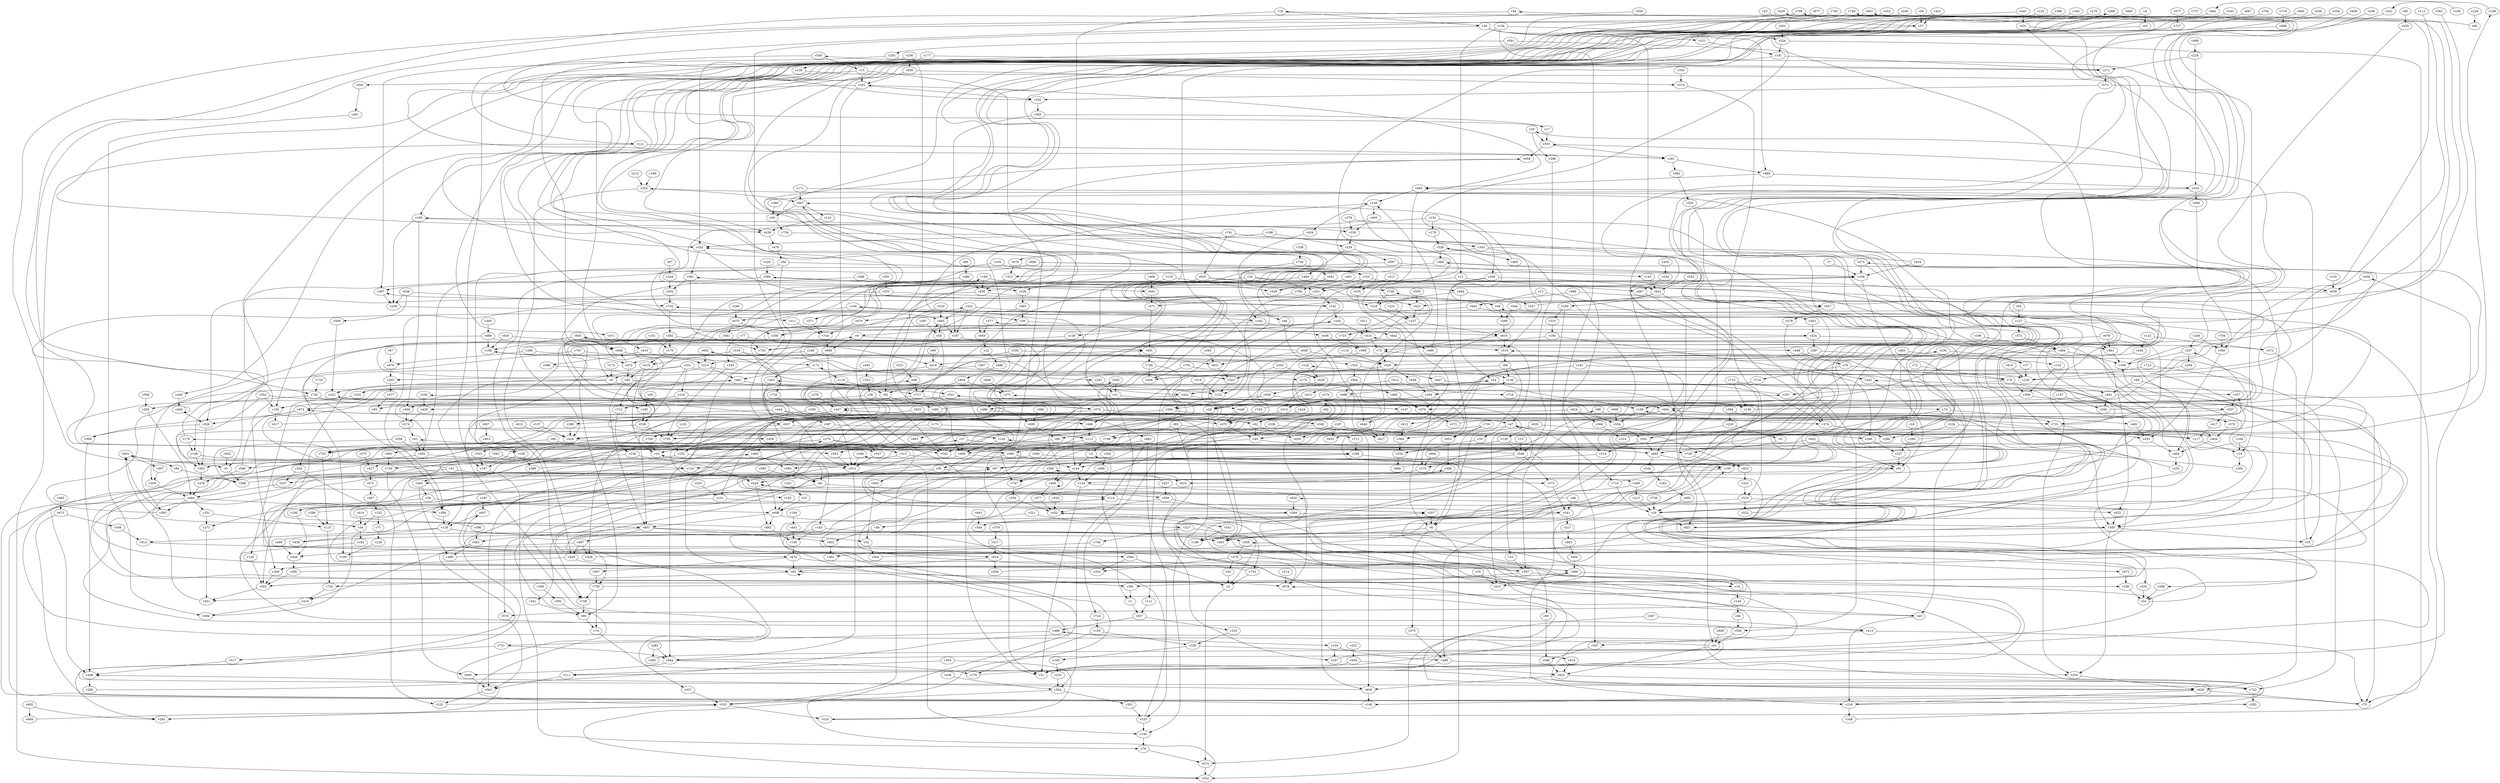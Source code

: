 // Benchmark game 1121 - 750 vertices
// time_bound: 348
// targets: v337
digraph G {
    v0 [name="v0", player=1];
    v1 [name="v1", player=1];
    v2 [name="v2", player=1];
    v3 [name="v3", player=1];
    v4 [name="v4", player=0];
    v5 [name="v5", player=0];
    v6 [name="v6", player=1];
    v7 [name="v7", player=0];
    v8 [name="v8", player=1];
    v9 [name="v9", player=1];
    v10 [name="v10", player=1];
    v11 [name="v11", player=0];
    v12 [name="v12", player=1];
    v13 [name="v13", player=0];
    v14 [name="v14", player=0];
    v15 [name="v15", player=1];
    v16 [name="v16", player=0];
    v17 [name="v17", player=0];
    v18 [name="v18", player=0];
    v19 [name="v19", player=0];
    v20 [name="v20", player=1];
    v21 [name="v21", player=1];
    v22 [name="v22", player=1];
    v23 [name="v23", player=0];
    v24 [name="v24", player=1];
    v25 [name="v25", player=0];
    v26 [name="v26", player=0];
    v27 [name="v27", player=1];
    v28 [name="v28", player=1];
    v29 [name="v29", player=0];
    v30 [name="v30", player=1];
    v31 [name="v31", player=0];
    v32 [name="v32", player=0];
    v33 [name="v33", player=0];
    v34 [name="v34", player=1];
    v35 [name="v35", player=0];
    v36 [name="v36", player=1];
    v37 [name="v37", player=0];
    v38 [name="v38", player=1];
    v39 [name="v39", player=0];
    v40 [name="v40", player=0];
    v41 [name="v41", player=1];
    v42 [name="v42", player=1];
    v43 [name="v43", player=0];
    v44 [name="v44", player=1];
    v45 [name="v45", player=1];
    v46 [name="v46", player=0];
    v47 [name="v47", player=0];
    v48 [name="v48", player=1];
    v49 [name="v49", player=0];
    v50 [name="v50", player=1];
    v51 [name="v51", player=1];
    v52 [name="v52", player=1];
    v53 [name="v53", player=1];
    v54 [name="v54", player=0];
    v55 [name="v55", player=0];
    v56 [name="v56", player=0];
    v57 [name="v57", player=1];
    v58 [name="v58", player=0];
    v59 [name="v59", player=0];
    v60 [name="v60", player=1];
    v61 [name="v61", player=0];
    v62 [name="v62", player=0];
    v63 [name="v63", player=1];
    v64 [name="v64", player=1];
    v65 [name="v65", player=0];
    v66 [name="v66", player=1];
    v67 [name="v67", player=1];
    v68 [name="v68", player=0];
    v69 [name="v69", player=0];
    v70 [name="v70", player=1];
    v71 [name="v71", player=0];
    v72 [name="v72", player=0];
    v73 [name="v73", player=1];
    v74 [name="v74", player=0];
    v75 [name="v75", player=1];
    v76 [name="v76", player=1];
    v77 [name="v77", player=1];
    v78 [name="v78", player=1];
    v79 [name="v79", player=1];
    v80 [name="v80", player=1];
    v81 [name="v81", player=1];
    v82 [name="v82", player=0];
    v83 [name="v83", player=0];
    v84 [name="v84", player=0];
    v85 [name="v85", player=1];
    v86 [name="v86", player=1];
    v87 [name="v87", player=1];
    v88 [name="v88", player=0];
    v89 [name="v89", player=1];
    v90 [name="v90", player=0];
    v91 [name="v91", player=0];
    v92 [name="v92", player=0];
    v93 [name="v93", player=0];
    v94 [name="v94", player=1];
    v95 [name="v95", player=0];
    v96 [name="v96", player=1];
    v97 [name="v97", player=0];
    v98 [name="v98", player=0];
    v99 [name="v99", player=0];
    v100 [name="v100", player=1];
    v101 [name="v101", player=0];
    v102 [name="v102", player=0];
    v103 [name="v103", player=0];
    v104 [name="v104", player=0];
    v105 [name="v105", player=1];
    v106 [name="v106", player=0];
    v107 [name="v107", player=0];
    v108 [name="v108", player=0];
    v109 [name="v109", player=0];
    v110 [name="v110", player=1];
    v111 [name="v111", player=1];
    v112 [name="v112", player=1];
    v113 [name="v113", player=0];
    v114 [name="v114", player=0];
    v115 [name="v115", player=1];
    v116 [name="v116", player=0];
    v117 [name="v117", player=1];
    v118 [name="v118", player=0];
    v119 [name="v119", player=0];
    v120 [name="v120", player=1];
    v121 [name="v121", player=0];
    v122 [name="v122", player=0];
    v123 [name="v123", player=0];
    v124 [name="v124", player=0];
    v125 [name="v125", player=1];
    v126 [name="v126", player=1];
    v127 [name="v127", player=1];
    v128 [name="v128", player=1];
    v129 [name="v129", player=1];
    v130 [name="v130", player=0];
    v131 [name="v131", player=1];
    v132 [name="v132", player=0];
    v133 [name="v133", player=1];
    v134 [name="v134", player=1];
    v135 [name="v135", player=0];
    v136 [name="v136", player=1];
    v137 [name="v137", player=0];
    v138 [name="v138", player=1];
    v139 [name="v139", player=1];
    v140 [name="v140", player=1];
    v141 [name="v141", player=1];
    v142 [name="v142", player=0];
    v143 [name="v143", player=0];
    v144 [name="v144", player=0];
    v145 [name="v145", player=1];
    v146 [name="v146", player=1];
    v147 [name="v147", player=1];
    v148 [name="v148", player=0];
    v149 [name="v149", player=0];
    v150 [name="v150", player=0];
    v151 [name="v151", player=0];
    v152 [name="v152", player=0];
    v153 [name="v153", player=1];
    v154 [name="v154", player=0];
    v155 [name="v155", player=0];
    v156 [name="v156", player=0];
    v157 [name="v157", player=0];
    v158 [name="v158", player=0];
    v159 [name="v159", player=1];
    v160 [name="v160", player=0];
    v161 [name="v161", player=0];
    v162 [name="v162", player=1];
    v163 [name="v163", player=0];
    v164 [name="v164", player=1];
    v165 [name="v165", player=1];
    v166 [name="v166", player=1];
    v167 [name="v167", player=1];
    v168 [name="v168", player=0];
    v169 [name="v169", player=1];
    v170 [name="v170", player=1];
    v171 [name="v171", player=1];
    v172 [name="v172", player=1];
    v173 [name="v173", player=1];
    v174 [name="v174", player=1];
    v175 [name="v175", player=1];
    v176 [name="v176", player=1];
    v177 [name="v177", player=1];
    v178 [name="v178", player=0];
    v179 [name="v179", player=1];
    v180 [name="v180", player=1];
    v181 [name="v181", player=1];
    v182 [name="v182", player=0];
    v183 [name="v183", player=1];
    v184 [name="v184", player=1];
    v185 [name="v185", player=1];
    v186 [name="v186", player=1];
    v187 [name="v187", player=0];
    v188 [name="v188", player=0];
    v189 [name="v189", player=1];
    v190 [name="v190", player=1];
    v191 [name="v191", player=1];
    v192 [name="v192", player=1];
    v193 [name="v193", player=0];
    v194 [name="v194", player=1];
    v195 [name="v195", player=1];
    v196 [name="v196", player=0];
    v197 [name="v197", player=1];
    v198 [name="v198", player=1];
    v199 [name="v199", player=0];
    v200 [name="v200", player=0];
    v201 [name="v201", player=0];
    v202 [name="v202", player=0];
    v203 [name="v203", player=0];
    v204 [name="v204", player=0];
    v205 [name="v205", player=0];
    v206 [name="v206", player=1];
    v207 [name="v207", player=1];
    v208 [name="v208", player=1];
    v209 [name="v209", player=1];
    v210 [name="v210", player=0];
    v211 [name="v211", player=1];
    v212 [name="v212", player=1];
    v213 [name="v213", player=1];
    v214 [name="v214", player=0];
    v215 [name="v215", player=1];
    v216 [name="v216", player=1];
    v217 [name="v217", player=1];
    v218 [name="v218", player=1];
    v219 [name="v219", player=0];
    v220 [name="v220", player=0];
    v221 [name="v221", player=1];
    v222 [name="v222", player=0];
    v223 [name="v223", player=1];
    v224 [name="v224", player=1];
    v225 [name="v225", player=0];
    v226 [name="v226", player=1];
    v227 [name="v227", player=0];
    v228 [name="v228", player=1];
    v229 [name="v229", player=0];
    v230 [name="v230", player=1];
    v231 [name="v231", player=1];
    v232 [name="v232", player=0];
    v233 [name="v233", player=1];
    v234 [name="v234", player=0];
    v235 [name="v235", player=1];
    v236 [name="v236", player=1];
    v237 [name="v237", player=1];
    v238 [name="v238", player=0];
    v239 [name="v239", player=1];
    v240 [name="v240", player=0];
    v241 [name="v241", player=0];
    v242 [name="v242", player=1];
    v243 [name="v243", player=0];
    v244 [name="v244", player=0];
    v245 [name="v245", player=1];
    v246 [name="v246", player=0];
    v247 [name="v247", player=0];
    v248 [name="v248", player=0];
    v249 [name="v249", player=1];
    v250 [name="v250", player=0];
    v251 [name="v251", player=0];
    v252 [name="v252", player=1];
    v253 [name="v253", player=0];
    v254 [name="v254", player=0];
    v255 [name="v255", player=0];
    v256 [name="v256", player=1];
    v257 [name="v257", player=1];
    v258 [name="v258", player=1];
    v259 [name="v259", player=1];
    v260 [name="v260", player=1];
    v261 [name="v261", player=1];
    v262 [name="v262", player=0];
    v263 [name="v263", player=0];
    v264 [name="v264", player=1];
    v265 [name="v265", player=1];
    v266 [name="v266", player=1];
    v267 [name="v267", player=1];
    v268 [name="v268", player=1];
    v269 [name="v269", player=0];
    v270 [name="v270", player=0];
    v271 [name="v271", player=0];
    v272 [name="v272", player=1];
    v273 [name="v273", player=1];
    v274 [name="v274", player=0];
    v275 [name="v275", player=1];
    v276 [name="v276", player=0];
    v277 [name="v277", player=0];
    v278 [name="v278", player=0];
    v279 [name="v279", player=0];
    v280 [name="v280", player=0];
    v281 [name="v281", player=1];
    v282 [name="v282", player=1];
    v283 [name="v283", player=1];
    v284 [name="v284", player=1];
    v285 [name="v285", player=0];
    v286 [name="v286", player=1];
    v287 [name="v287", player=1];
    v288 [name="v288", player=1];
    v289 [name="v289", player=1];
    v290 [name="v290", player=0];
    v291 [name="v291", player=1];
    v292 [name="v292", player=0];
    v293 [name="v293", player=1];
    v294 [name="v294", player=0];
    v295 [name="v295", player=0];
    v296 [name="v296", player=0];
    v297 [name="v297", player=1];
    v298 [name="v298", player=1];
    v299 [name="v299", player=0];
    v300 [name="v300", player=0];
    v301 [name="v301", player=1];
    v302 [name="v302", player=1];
    v303 [name="v303", player=1];
    v304 [name="v304", player=0];
    v305 [name="v305", player=0];
    v306 [name="v306", player=1];
    v307 [name="v307", player=0];
    v308 [name="v308", player=0];
    v309 [name="v309", player=1];
    v310 [name="v310", player=1];
    v311 [name="v311", player=0];
    v312 [name="v312", player=0];
    v313 [name="v313", player=0];
    v314 [name="v314", player=1];
    v315 [name="v315", player=1];
    v316 [name="v316", player=1];
    v317 [name="v317", player=1];
    v318 [name="v318", player=0];
    v319 [name="v319", player=0];
    v320 [name="v320", player=0];
    v321 [name="v321", player=0];
    v322 [name="v322", player=0];
    v323 [name="v323", player=0];
    v324 [name="v324", player=0];
    v325 [name="v325", player=0];
    v326 [name="v326", player=0];
    v327 [name="v327", player=0];
    v328 [name="v328", player=0];
    v329 [name="v329", player=1];
    v330 [name="v330", player=0];
    v331 [name="v331", player=0];
    v332 [name="v332", player=1];
    v333 [name="v333", player=0];
    v334 [name="v334", player=0];
    v335 [name="v335", player=1];
    v336 [name="v336", player=0];
    v337 [name="v337", player=0, target=1];
    v338 [name="v338", player=0];
    v339 [name="v339", player=1];
    v340 [name="v340", player=0];
    v341 [name="v341", player=1];
    v342 [name="v342", player=1];
    v343 [name="v343", player=1];
    v344 [name="v344", player=0];
    v345 [name="v345", player=0];
    v346 [name="v346", player=1];
    v347 [name="v347", player=1];
    v348 [name="v348", player=1];
    v349 [name="v349", player=1];
    v350 [name="v350", player=0];
    v351 [name="v351", player=0];
    v352 [name="v352", player=1];
    v353 [name="v353", player=1];
    v354 [name="v354", player=1];
    v355 [name="v355", player=0];
    v356 [name="v356", player=1];
    v357 [name="v357", player=0];
    v358 [name="v358", player=0];
    v359 [name="v359", player=1];
    v360 [name="v360", player=0];
    v361 [name="v361", player=0];
    v362 [name="v362", player=1];
    v363 [name="v363", player=0];
    v364 [name="v364", player=0];
    v365 [name="v365", player=1];
    v366 [name="v366", player=1];
    v367 [name="v367", player=0];
    v368 [name="v368", player=1];
    v369 [name="v369", player=1];
    v370 [name="v370", player=0];
    v371 [name="v371", player=0];
    v372 [name="v372", player=1];
    v373 [name="v373", player=1];
    v374 [name="v374", player=1];
    v375 [name="v375", player=1];
    v376 [name="v376", player=0];
    v377 [name="v377", player=0];
    v378 [name="v378", player=1];
    v379 [name="v379", player=0];
    v380 [name="v380", player=0];
    v381 [name="v381", player=0];
    v382 [name="v382", player=0];
    v383 [name="v383", player=0];
    v384 [name="v384", player=0];
    v385 [name="v385", player=0];
    v386 [name="v386", player=1];
    v387 [name="v387", player=0];
    v388 [name="v388", player=0];
    v389 [name="v389", player=0];
    v390 [name="v390", player=0];
    v391 [name="v391", player=0];
    v392 [name="v392", player=1];
    v393 [name="v393", player=1];
    v394 [name="v394", player=0];
    v395 [name="v395", player=1];
    v396 [name="v396", player=1];
    v397 [name="v397", player=1];
    v398 [name="v398", player=0];
    v399 [name="v399", player=0];
    v400 [name="v400", player=0];
    v401 [name="v401", player=0];
    v402 [name="v402", player=1];
    v403 [name="v403", player=1];
    v404 [name="v404", player=1];
    v405 [name="v405", player=0];
    v406 [name="v406", player=0];
    v407 [name="v407", player=0];
    v408 [name="v408", player=1];
    v409 [name="v409", player=1];
    v410 [name="v410", player=1];
    v411 [name="v411", player=1];
    v412 [name="v412", player=0];
    v413 [name="v413", player=0];
    v414 [name="v414", player=1];
    v415 [name="v415", player=1];
    v416 [name="v416", player=0];
    v417 [name="v417", player=0];
    v418 [name="v418", player=0];
    v419 [name="v419", player=0];
    v420 [name="v420", player=1];
    v421 [name="v421", player=0];
    v422 [name="v422", player=0];
    v423 [name="v423", player=1];
    v424 [name="v424", player=1];
    v425 [name="v425", player=1];
    v426 [name="v426", player=0];
    v427 [name="v427", player=1];
    v428 [name="v428", player=1];
    v429 [name="v429", player=1];
    v430 [name="v430", player=1];
    v431 [name="v431", player=1];
    v432 [name="v432", player=1];
    v433 [name="v433", player=0];
    v434 [name="v434", player=1];
    v435 [name="v435", player=0];
    v436 [name="v436", player=0];
    v437 [name="v437", player=1];
    v438 [name="v438", player=1];
    v439 [name="v439", player=0];
    v440 [name="v440", player=1];
    v441 [name="v441", player=1];
    v442 [name="v442", player=1];
    v443 [name="v443", player=0];
    v444 [name="v444", player=0];
    v445 [name="v445", player=0];
    v446 [name="v446", player=0];
    v447 [name="v447", player=0];
    v448 [name="v448", player=0];
    v449 [name="v449", player=1];
    v450 [name="v450", player=1];
    v451 [name="v451", player=1];
    v452 [name="v452", player=0];
    v453 [name="v453", player=0];
    v454 [name="v454", player=1];
    v455 [name="v455", player=1];
    v456 [name="v456", player=1];
    v457 [name="v457", player=0];
    v458 [name="v458", player=0];
    v459 [name="v459", player=1];
    v460 [name="v460", player=0];
    v461 [name="v461", player=1];
    v462 [name="v462", player=0];
    v463 [name="v463", player=0];
    v464 [name="v464", player=1];
    v465 [name="v465", player=0];
    v466 [name="v466", player=0];
    v467 [name="v467", player=0];
    v468 [name="v468", player=0];
    v469 [name="v469", player=0];
    v470 [name="v470", player=1];
    v471 [name="v471", player=0];
    v472 [name="v472", player=1];
    v473 [name="v473", player=1];
    v474 [name="v474", player=1];
    v475 [name="v475", player=0];
    v476 [name="v476", player=0];
    v477 [name="v477", player=0];
    v478 [name="v478", player=0];
    v479 [name="v479", player=1];
    v480 [name="v480", player=0];
    v481 [name="v481", player=0];
    v482 [name="v482", player=1];
    v483 [name="v483", player=0];
    v484 [name="v484", player=0];
    v485 [name="v485", player=0];
    v486 [name="v486", player=0];
    v487 [name="v487", player=0];
    v488 [name="v488", player=1];
    v489 [name="v489", player=0];
    v490 [name="v490", player=0];
    v491 [name="v491", player=1];
    v492 [name="v492", player=1];
    v493 [name="v493", player=1];
    v494 [name="v494", player=1];
    v495 [name="v495", player=1];
    v496 [name="v496", player=0];
    v497 [name="v497", player=1];
    v498 [name="v498", player=0];
    v499 [name="v499", player=1];
    v500 [name="v500", player=1];
    v501 [name="v501", player=1];
    v502 [name="v502", player=0];
    v503 [name="v503", player=1];
    v504 [name="v504", player=0];
    v505 [name="v505", player=0];
    v506 [name="v506", player=0];
    v507 [name="v507", player=1];
    v508 [name="v508", player=0];
    v509 [name="v509", player=0];
    v510 [name="v510", player=1];
    v511 [name="v511", player=1];
    v512 [name="v512", player=0];
    v513 [name="v513", player=0];
    v514 [name="v514", player=0];
    v515 [name="v515", player=0];
    v516 [name="v516", player=0];
    v517 [name="v517", player=0];
    v518 [name="v518", player=1];
    v519 [name="v519", player=0];
    v520 [name="v520", player=0];
    v521 [name="v521", player=1];
    v522 [name="v522", player=0];
    v523 [name="v523", player=0];
    v524 [name="v524", player=0];
    v525 [name="v525", player=1];
    v526 [name="v526", player=1];
    v527 [name="v527", player=0];
    v528 [name="v528", player=0];
    v529 [name="v529", player=0];
    v530 [name="v530", player=1];
    v531 [name="v531", player=0];
    v532 [name="v532", player=0];
    v533 [name="v533", player=0];
    v534 [name="v534", player=1];
    v535 [name="v535", player=0];
    v536 [name="v536", player=0];
    v537 [name="v537", player=0];
    v538 [name="v538", player=0];
    v539 [name="v539", player=0];
    v540 [name="v540", player=0];
    v541 [name="v541", player=0];
    v542 [name="v542", player=1];
    v543 [name="v543", player=1];
    v544 [name="v544", player=0];
    v545 [name="v545", player=1];
    v546 [name="v546", player=0];
    v547 [name="v547", player=1];
    v548 [name="v548", player=1];
    v549 [name="v549", player=1];
    v550 [name="v550", player=0];
    v551 [name="v551", player=1];
    v552 [name="v552", player=0];
    v553 [name="v553", player=1];
    v554 [name="v554", player=0];
    v555 [name="v555", player=1];
    v556 [name="v556", player=1];
    v557 [name="v557", player=0];
    v558 [name="v558", player=0];
    v559 [name="v559", player=0];
    v560 [name="v560", player=0];
    v561 [name="v561", player=0];
    v562 [name="v562", player=0];
    v563 [name="v563", player=1];
    v564 [name="v564", player=0];
    v565 [name="v565", player=0];
    v566 [name="v566", player=1];
    v567 [name="v567", player=1];
    v568 [name="v568", player=0];
    v569 [name="v569", player=0];
    v570 [name="v570", player=0];
    v571 [name="v571", player=1];
    v572 [name="v572", player=0];
    v573 [name="v573", player=0];
    v574 [name="v574", player=1];
    v575 [name="v575", player=1];
    v576 [name="v576", player=1];
    v577 [name="v577", player=0];
    v578 [name="v578", player=0];
    v579 [name="v579", player=0];
    v580 [name="v580", player=0];
    v581 [name="v581", player=1];
    v582 [name="v582", player=1];
    v583 [name="v583", player=0];
    v584 [name="v584", player=0];
    v585 [name="v585", player=0];
    v586 [name="v586", player=1];
    v587 [name="v587", player=1];
    v588 [name="v588", player=1];
    v589 [name="v589", player=0];
    v590 [name="v590", player=0];
    v591 [name="v591", player=1];
    v592 [name="v592", player=1];
    v593 [name="v593", player=0];
    v594 [name="v594", player=0];
    v595 [name="v595", player=1];
    v596 [name="v596", player=0];
    v597 [name="v597", player=1];
    v598 [name="v598", player=0];
    v599 [name="v599", player=1];
    v600 [name="v600", player=0];
    v601 [name="v601", player=0];
    v602 [name="v602", player=0];
    v603 [name="v603", player=0];
    v604 [name="v604", player=0];
    v605 [name="v605", player=0];
    v606 [name="v606", player=1];
    v607 [name="v607", player=0];
    v608 [name="v608", player=1];
    v609 [name="v609", player=1];
    v610 [name="v610", player=0];
    v611 [name="v611", player=0];
    v612 [name="v612", player=0];
    v613 [name="v613", player=0];
    v614 [name="v614", player=1];
    v615 [name="v615", player=0];
    v616 [name="v616", player=1];
    v617 [name="v617", player=0];
    v618 [name="v618", player=1];
    v619 [name="v619", player=0];
    v620 [name="v620", player=1];
    v621 [name="v621", player=0];
    v622 [name="v622", player=1];
    v623 [name="v623", player=1];
    v624 [name="v624", player=0];
    v625 [name="v625", player=0];
    v626 [name="v626", player=0];
    v627 [name="v627", player=0];
    v628 [name="v628", player=1];
    v629 [name="v629", player=1];
    v630 [name="v630", player=1];
    v631 [name="v631", player=0];
    v632 [name="v632", player=1];
    v633 [name="v633", player=0];
    v634 [name="v634", player=0];
    v635 [name="v635", player=1];
    v636 [name="v636", player=0];
    v637 [name="v637", player=1];
    v638 [name="v638", player=1];
    v639 [name="v639", player=1];
    v640 [name="v640", player=1];
    v641 [name="v641", player=0];
    v642 [name="v642", player=0];
    v643 [name="v643", player=0];
    v644 [name="v644", player=0];
    v645 [name="v645", player=0];
    v646 [name="v646", player=1];
    v647 [name="v647", player=1];
    v648 [name="v648", player=0];
    v649 [name="v649", player=0];
    v650 [name="v650", player=0];
    v651 [name="v651", player=0];
    v652 [name="v652", player=0];
    v653 [name="v653", player=1];
    v654 [name="v654", player=0];
    v655 [name="v655", player=0];
    v656 [name="v656", player=0];
    v657 [name="v657", player=0];
    v658 [name="v658", player=0];
    v659 [name="v659", player=1];
    v660 [name="v660", player=0];
    v661 [name="v661", player=1];
    v662 [name="v662", player=0];
    v663 [name="v663", player=0];
    v664 [name="v664", player=1];
    v665 [name="v665", player=0];
    v666 [name="v666", player=1];
    v667 [name="v667", player=1];
    v668 [name="v668", player=1];
    v669 [name="v669", player=1];
    v670 [name="v670", player=0];
    v671 [name="v671", player=1];
    v672 [name="v672", player=0];
    v673 [name="v673", player=0];
    v674 [name="v674", player=0];
    v675 [name="v675", player=0];
    v676 [name="v676", player=0];
    v677 [name="v677", player=1];
    v678 [name="v678", player=1];
    v679 [name="v679", player=1];
    v680 [name="v680", player=1];
    v681 [name="v681", player=0];
    v682 [name="v682", player=0];
    v683 [name="v683", player=1];
    v684 [name="v684", player=0];
    v685 [name="v685", player=0];
    v686 [name="v686", player=0];
    v687 [name="v687", player=0];
    v688 [name="v688", player=0];
    v689 [name="v689", player=1];
    v690 [name="v690", player=0];
    v691 [name="v691", player=1];
    v692 [name="v692", player=0];
    v693 [name="v693", player=1];
    v694 [name="v694", player=1];
    v695 [name="v695", player=0];
    v696 [name="v696", player=1];
    v697 [name="v697", player=1];
    v698 [name="v698", player=1];
    v699 [name="v699", player=1];
    v700 [name="v700", player=1];
    v701 [name="v701", player=1];
    v702 [name="v702", player=0];
    v703 [name="v703", player=1];
    v704 [name="v704", player=1];
    v705 [name="v705", player=1];
    v706 [name="v706", player=1];
    v707 [name="v707", player=1];
    v708 [name="v708", player=0];
    v709 [name="v709", player=1];
    v710 [name="v710", player=1];
    v711 [name="v711", player=0];
    v712 [name="v712", player=1];
    v713 [name="v713", player=1];
    v714 [name="v714", player=1];
    v715 [name="v715", player=0];
    v716 [name="v716", player=1];
    v717 [name="v717", player=1];
    v718 [name="v718", player=0];
    v719 [name="v719", player=0];
    v720 [name="v720", player=0];
    v721 [name="v721", player=1];
    v722 [name="v722", player=1];
    v723 [name="v723", player=1];
    v724 [name="v724", player=1];
    v725 [name="v725", player=0];
    v726 [name="v726", player=1];
    v727 [name="v727", player=0];
    v728 [name="v728", player=1];
    v729 [name="v729", player=1];
    v730 [name="v730", player=1];
    v731 [name="v731", player=1];
    v732 [name="v732", player=1];
    v733 [name="v733", player=0];
    v734 [name="v734", player=0];
    v735 [name="v735", player=0];
    v736 [name="v736", player=0];
    v737 [name="v737", player=0];
    v738 [name="v738", player=0];
    v739 [name="v739", player=0];
    v740 [name="v740", player=1];
    v741 [name="v741", player=1];
    v742 [name="v742", player=1];
    v743 [name="v743", player=0];
    v744 [name="v744", player=1];
    v745 [name="v745", player=1];
    v746 [name="v746", player=0];
    v747 [name="v747", player=1];
    v748 [name="v748", player=0];
    v749 [name="v749", player=1];

    v0 -> v298;
    v1 -> v507;
    v2 -> v614;
    v3 -> v144;
    v4 -> v141 [constraint="t >= 3"];
    v5 -> v154 [constraint="t < 14"];
    v6 -> v363;
    v7 -> v199;
    v8 -> v9 [constraint="t < 12"];
    v9 -> v54 [constraint="t < 9"];
    v10 -> v24 [constraint="t >= 2"];
    v11 -> v201;
    v12 -> v645;
    v13 -> v546;
    v14 -> v268 [constraint="t < 9"];
    v15 -> v504;
    v16 -> v269;
    v17 -> v355;
    v18 -> v30;
    v19 -> v305;
    v20 -> v398;
    v21 -> v296 [constraint="t >= 4"];
    v22 -> v680;
    v23 -> v597;
    v24 -> v688;
    v25 -> v57;
    v26 -> v3 [constraint="t mod 2 == 0"];
    v27 -> v238;
    v28 -> v140;
    v29 -> v698;
    v30 -> v621;
    v31 -> v678 [constraint="t < 14"];
    v32 -> v622;
    v33 -> v213;
    v34 -> v183;
    v35 -> v334;
    v36 -> v57;
    v37 -> v252 [constraint="t mod 2 == 1"];
    v38 -> v370;
    v39 -> v9;
    v40 -> v73 [constraint="t >= 4"];
    v41 -> v37 [constraint="t < 15"];
    v42 -> v2;
    v43 -> v438 [constraint="t >= 3"];
    v44 -> v296 [constraint="t < 14"];
    v45 -> v185;
    v46 -> v313;
    v47 -> v35;
    v48 -> v667 [constraint="t >= 3"];
    v49 -> v729;
    v50 -> v425;
    v51 -> v136 [constraint="t >= 5"];
    v52 -> v304;
    v53 -> v698;
    v54 -> v358 [constraint="t mod 2 == 1"];
    v55 -> v683;
    v56 -> v402;
    v57 -> v471 [constraint="t >= 1"];
    v58 -> v717;
    v59 -> v399;
    v60 -> v651 [constraint="t mod 2 == 1"];
    v61 -> v592;
    v62 -> v49;
    v63 -> v734;
    v64 -> v127;
    v65 -> v65;
    v66 -> v556;
    v67 -> v676;
    v68 -> v464;
    v69 -> v619;
    v70 -> v100;
    v71 -> v228;
    v72 -> v78;
    v73 -> v329;
    v74 -> v337;
    v75 -> v146 [constraint="t < 12"];
    v76 -> v78;
    v77 -> v725;
    v78 -> v357;
    v79 -> v614;
    v80 -> v502;
    v81 -> v114;
    v82 -> v542;
    v83 -> v748;
    v84 -> v298;
    v85 -> v531;
    v86 -> v374;
    v87 -> v244;
    v88 -> v717;
    v89 -> v263 [constraint="t mod 3 == 2"];
    v90 -> v74;
    v91 -> v262 [constraint="t < 5"];
    v92 -> v62;
    v93 -> v120 [constraint="t >= 2"];
    v94 -> v637;
    v95 -> v335;
    v96 -> v480;
    v97 -> v296 [constraint="t < 15"];
    v98 -> v136;
    v99 -> v346;
    v100 -> v34 [constraint="t mod 4 == 3"];
    v101 -> v705;
    v102 -> v427;
    v103 -> v639;
    v104 -> v592;
    v105 -> v223;
    v106 -> v241 [constraint="t mod 2 == 0"];
    v107 -> v79;
    v108 -> v523 [constraint="t mod 5 == 3"];
    v109 -> v47 [constraint="t < 12"];
    v110 -> v438;
    v111 -> v507;
    v112 -> v579 [constraint="t mod 4 == 0"];
    v113 -> v685;
    v114 -> v541;
    v115 -> v720;
    v116 -> v329;
    v117 -> v19;
    v118 -> v52;
    v119 -> v82;
    v120 -> v626;
    v121 -> v281;
    v122 -> v284;
    v123 -> v445;
    v124 -> v588 [constraint="t >= 1"];
    v125 -> v639;
    v126 -> v11;
    v127 -> v288 [constraint="t mod 2 == 0"];
    v128 -> v259 [constraint="t mod 5 == 3"];
    v129 -> v546;
    v130 -> v502;
    v131 -> v295;
    v132 -> v311 [constraint="t < 9"];
    v133 -> v308;
    v134 -> v280;
    v135 -> v539;
    v136 -> v374;
    v137 -> v428;
    v138 -> v451 [constraint="t < 7"];
    v139 -> v589 [constraint="t mod 4 == 0"];
    v140 -> v79;
    v141 -> v192;
    v142 -> v692 [constraint="t < 15"];
    v143 -> v641;
    v144 -> v406;
    v145 -> v465;
    v146 -> v658 [constraint="t >= 4"];
    v147 -> v640;
    v148 -> v91 [constraint="t mod 2 == 1"];
    v149 -> v66;
    v150 -> v674;
    v151 -> v170;
    v152 -> v178;
    v153 -> v71;
    v154 -> v40 [constraint="t < 5"];
    v155 -> v195;
    v156 -> v617;
    v157 -> v292;
    v158 -> v682 [constraint="t mod 3 == 1"];
    v159 -> v107;
    v160 -> v510;
    v161 -> v238;
    v162 -> v610 [constraint="t >= 5"];
    v163 -> v733;
    v164 -> v19;
    v165 -> v698;
    v166 -> v392;
    v167 -> v415 [constraint="t < 6"];
    v168 -> v655 [constraint="t >= 1"];
    v169 -> v90;
    v170 -> v519;
    v171 -> v570 [constraint="t mod 4 == 0"];
    v172 -> v119;
    v173 -> v8;
    v174 -> v59 [constraint="t mod 5 == 2"];
    v175 -> v711;
    v176 -> v437 [constraint="t mod 3 == 2"];
    v177 -> v138;
    v178 -> v526;
    v179 -> v488 [constraint="t mod 5 == 3"];
    v180 -> v54;
    v181 -> v513;
    v182 -> v642;
    v183 -> v588 [constraint="t mod 2 == 1"];
    v184 -> v443;
    v185 -> v538;
    v186 -> v431 [constraint="t < 9"];
    v187 -> v725;
    v188 -> v554;
    v189 -> v224;
    v190 -> v438;
    v191 -> v284;
    v192 -> v523 [constraint="t >= 5"];
    v193 -> v260;
    v194 -> v675;
    v195 -> v414;
    v196 -> v484;
    v197 -> v607;
    v198 -> v234;
    v199 -> v557 [constraint="t < 11"];
    v200 -> v747;
    v201 -> v141;
    v202 -> v537;
    v203 -> v576 [constraint="t mod 3 == 2"];
    v204 -> v666;
    v205 -> v267 [constraint="t mod 3 == 1"];
    v206 -> v641;
    v207 -> v168;
    v208 -> v672 [constraint="t mod 2 == 1"];
    v209 -> v423 [constraint="t < 14"];
    v210 -> v474;
    v211 -> v561;
    v212 -> v224;
    v213 -> v190 [constraint="t < 15"];
    v214 -> v678;
    v215 -> v26;
    v216 -> v61 [constraint="t >= 3"];
    v217 -> v663;
    v218 -> v310;
    v219 -> v611 [constraint="t mod 2 == 0"];
    v220 -> v501;
    v221 -> v191;
    v222 -> v674 [constraint="t >= 4"];
    v223 -> v352 [constraint="t >= 3"];
    v224 -> v667;
    v225 -> v130;
    v226 -> v589;
    v227 -> v91;
    v228 -> v109;
    v229 -> v60;
    v230 -> v27;
    v231 -> v199 [constraint="t mod 3 == 2"];
    v232 -> v559;
    v233 -> v131;
    v234 -> v489;
    v235 -> v708 [constraint="t < 15"];
    v236 -> v728;
    v237 -> v723;
    v238 -> v420 [constraint="t < 13"];
    v239 -> v709 [constraint="t >= 5"];
    v240 -> v352 [constraint="t < 10"];
    v241 -> v26 [constraint="t >= 1"];
    v242 -> v91;
    v243 -> v165 [constraint="t < 11"];
    v244 -> v302;
    v245 -> v705;
    v246 -> v470;
    v247 -> v289;
    v248 -> v675;
    v249 -> v580;
    v250 -> v563 [constraint="t < 11"];
    v251 -> v237;
    v252 -> v372 [constraint="t < 14"];
    v253 -> v141;
    v254 -> v629;
    v255 -> v367;
    v256 -> v107;
    v257 -> v557;
    v258 -> v429;
    v259 -> v494;
    v260 -> v227;
    v261 -> v53;
    v262 -> v176 [constraint="t >= 5"];
    v263 -> v499;
    v264 -> v585;
    v265 -> v477;
    v266 -> v279 [constraint="t >= 3"];
    v267 -> v381 [constraint="t < 5"];
    v268 -> v442 [constraint="t < 12"];
    v269 -> v404 [constraint="t >= 4"];
    v270 -> v448 [constraint="t >= 3"];
    v271 -> v573;
    v272 -> v257 [constraint="t < 14"];
    v273 -> v451;
    v274 -> v61;
    v275 -> v532 [constraint="t >= 3"];
    v276 -> v92;
    v277 -> v659;
    v278 -> v247;
    v279 -> v703;
    v280 -> v31;
    v281 -> v668;
    v282 -> v495;
    v283 -> v300;
    v284 -> v637;
    v285 -> v532;
    v286 -> v703 [constraint="t mod 3 == 2"];
    v287 -> v329;
    v288 -> v54;
    v289 -> v428;
    v290 -> v470;
    v291 -> v253;
    v292 -> v473 [constraint="t >= 3"];
    v293 -> v21;
    v294 -> v313;
    v295 -> v114 [constraint="t >= 3"];
    v296 -> v97;
    v297 -> v627;
    v298 -> v97 [constraint="t >= 2"];
    v299 -> v601 [constraint="t < 10"];
    v300 -> v458 [constraint="t mod 2 == 0"];
    v301 -> v533;
    v302 -> v742;
    v303 -> v424;
    v304 -> v620 [constraint="t >= 5"];
    v305 -> v277 [constraint="t mod 5 == 3"];
    v306 -> v367 [constraint="t < 9"];
    v307 -> v547;
    v308 -> v654;
    v309 -> v502;
    v310 -> v424 [constraint="t >= 5"];
    v311 -> v744;
    v312 -> v650;
    v313 -> v475;
    v314 -> v158 [constraint="t < 13"];
    v315 -> v91;
    v316 -> v621 [constraint="t < 11"];
    v317 -> v618;
    v318 -> v267 [constraint="t >= 4"];
    v319 -> v122;
    v320 -> v41;
    v321 -> v56;
    v322 -> v187;
    v323 -> v518;
    v324 -> v286;
    v325 -> v195;
    v326 -> v500;
    v327 -> v2;
    v328 -> v131;
    v329 -> v618 [constraint="t mod 5 == 3"];
    v330 -> v631;
    v331 -> v115;
    v332 -> v181 [constraint="t < 13"];
    v333 -> v38;
    v334 -> v669;
    v335 -> v619 [constraint="t < 15"];
    v336 -> v565;
    v337 -> v532;
    v338 -> v736;
    v339 -> v601;
    v340 -> v585;
    v341 -> v90;
    v342 -> v383;
    v343 -> v478;
    v344 -> v652 [constraint="t mod 4 == 2"];
    v345 -> v631;
    v346 -> v623;
    v347 -> v346;
    v348 -> v432 [constraint="t mod 2 == 1"];
    v349 -> v513;
    v350 -> v234;
    v351 -> v0;
    v352 -> v422 [constraint="t mod 2 == 0"];
    v353 -> v574;
    v354 -> v373 [constraint="t >= 5"];
    v355 -> v281;
    v356 -> v408 [constraint="t >= 2"];
    v357 -> v169 [constraint="t < 15"];
    v358 -> v376;
    v359 -> v432;
    v360 -> v63;
    v361 -> v356 [constraint="t >= 5"];
    v362 -> v654 [constraint="t mod 3 == 0"];
    v363 -> v168 [constraint="t >= 1"];
    v364 -> v334;
    v365 -> v545 [constraint="t < 10"];
    v366 -> v738 [constraint="t >= 1"];
    v367 -> v239;
    v368 -> v616;
    v369 -> v199;
    v370 -> v65;
    v371 -> v744;
    v372 -> v486;
    v373 -> v603 [constraint="t >= 3"];
    v374 -> v286;
    v375 -> v280;
    v376 -> v42;
    v377 -> v349 [constraint="t >= 3"];
    v378 -> v364 [constraint="t < 8"];
    v379 -> v317;
    v380 -> v695;
    v381 -> v302;
    v382 -> v390;
    v383 -> v17;
    v384 -> v483;
    v385 -> v689;
    v386 -> v485 [constraint="t mod 5 == 4"];
    v387 -> v113;
    v388 -> v367;
    v389 -> v400 [constraint="t >= 1"];
    v390 -> v118;
    v391 -> v1;
    v392 -> v90;
    v393 -> v476;
    v394 -> v742 [constraint="t < 9"];
    v395 -> v20 [constraint="t mod 3 == 1"];
    v396 -> v192 [constraint="t < 7"];
    v397 -> v58;
    v398 -> v546;
    v399 -> v610;
    v400 -> v594;
    v401 -> v706;
    v402 -> v362;
    v403 -> v159;
    v404 -> v188 [constraint="t < 13"];
    v405 -> v667 [constraint="t mod 3 == 2"];
    v406 -> v377;
    v407 -> v153;
    v408 -> v569;
    v409 -> v145;
    v410 -> v219;
    v411 -> v535;
    v412 -> v28;
    v413 -> v347;
    v414 -> v623;
    v415 -> v685 [constraint="t < 6"];
    v416 -> v34;
    v417 -> v117;
    v418 -> v62;
    v419 -> v394;
    v420 -> v121 [constraint="t mod 3 == 1"];
    v421 -> v0 [constraint="t mod 5 == 4"];
    v422 -> v237;
    v423 -> v230 [constraint="t mod 4 == 2"];
    v424 -> v661;
    v425 -> v662;
    v426 -> v366;
    v427 -> v671;
    v428 -> v547;
    v429 -> v274;
    v430 -> v326;
    v431 -> v616 [constraint="t < 7"];
    v432 -> v211 [constraint="t >= 1"];
    v433 -> v464;
    v434 -> v201;
    v435 -> v534;
    v436 -> v564;
    v437 -> v578;
    v438 -> v479;
    v439 -> v391;
    v440 -> v430;
    v441 -> v292;
    v442 -> v247;
    v443 -> v150;
    v444 -> v700;
    v445 -> v341 [constraint="t >= 4"];
    v446 -> v205;
    v447 -> v190 [constraint="t >= 5"];
    v448 -> v76;
    v449 -> v363;
    v450 -> v524;
    v451 -> v603;
    v452 -> v440 [constraint="t >= 2"];
    v453 -> v54;
    v454 -> v516;
    v455 -> v494;
    v456 -> v588;
    v457 -> v263 [constraint="t >= 5"];
    v458 -> v639;
    v459 -> v400;
    v460 -> v199 [constraint="t >= 3"];
    v461 -> v394;
    v462 -> v122;
    v463 -> v27;
    v464 -> v235;
    v465 -> v684 [constraint="t >= 1"];
    v466 -> v274;
    v467 -> v426;
    v468 -> v200 [constraint="t mod 2 == 0"];
    v469 -> v691;
    v470 -> v648 [constraint="t >= 2"];
    v471 -> v410;
    v472 -> v629;
    v473 -> v453 [constraint="t >= 1"];
    v474 -> v731;
    v475 -> v49;
    v476 -> v494;
    v477 -> v93;
    v478 -> v312;
    v479 -> v94;
    v480 -> v70 [constraint="t >= 4"];
    v481 -> v433;
    v482 -> v320;
    v483 -> v579;
    v484 -> v593 [constraint="t >= 2"];
    v485 -> v58;
    v486 -> v334 [constraint="t mod 4 == 1"];
    v487 -> v685;
    v488 -> v721;
    v489 -> v514;
    v490 -> v145;
    v491 -> v726;
    v492 -> v333;
    v493 -> v673;
    v494 -> v390;
    v495 -> v26;
    v496 -> v113;
    v497 -> v259;
    v498 -> v218;
    v499 -> v100 [constraint="t < 13"];
    v500 -> v446;
    v501 -> v514;
    v502 -> v108 [constraint="t mod 4 == 2"];
    v503 -> v102;
    v504 -> v461;
    v505 -> v422;
    v506 -> v455;
    v507 -> v325;
    v508 -> v425 [constraint="t < 5"];
    v509 -> v222;
    v510 -> v193;
    v511 -> v415;
    v512 -> v716;
    v513 -> v644;
    v514 -> v735 [constraint="t < 9"];
    v515 -> v98;
    v516 -> v194 [constraint="t >= 3"];
    v517 -> v446;
    v518 -> v280;
    v519 -> v85;
    v520 -> v485;
    v521 -> v88;
    v522 -> v474 [constraint="t mod 2 == 0"];
    v523 -> v122;
    v524 -> v75;
    v525 -> v384;
    v526 -> v405;
    v527 -> v749 [constraint="t < 15"];
    v528 -> v18 [constraint="t >= 2"];
    v529 -> v432;
    v530 -> v156;
    v531 -> v579;
    v532 -> v516;
    v533 -> v247 [constraint="t mod 2 == 0"];
    v534 -> v487;
    v535 -> v6;
    v536 -> v144 [constraint="t < 8"];
    v537 -> v494;
    v538 -> v97 [constraint="t < 5"];
    v539 -> v44 [constraint="t >= 2"];
    v540 -> v355 [constraint="t >= 5"];
    v541 -> v629 [constraint="t >= 1"];
    v542 -> v222 [constraint="t mod 5 == 3"];
    v543 -> v523;
    v544 -> v282;
    v545 -> v21;
    v546 -> v86 [constraint="t mod 4 == 2"];
    v547 -> v513;
    v548 -> v294;
    v549 -> v124;
    v550 -> v8;
    v551 -> v186;
    v552 -> v641;
    v553 -> v107;
    v554 -> v501;
    v555 -> v745 [constraint="t >= 3"];
    v556 -> v485 [constraint="t < 9"];
    v557 -> v113 [constraint="t < 11"];
    v558 -> v298;
    v559 -> v623;
    v560 -> v332;
    v561 -> v231;
    v562 -> v419 [constraint="t < 13"];
    v563 -> v728;
    v564 -> v532;
    v565 -> v659;
    v566 -> v613;
    v567 -> v735;
    v568 -> v314;
    v569 -> v590 [constraint="t mod 5 == 4"];
    v570 -> v404;
    v571 -> v491;
    v572 -> v484;
    v573 -> v342;
    v574 -> v518;
    v575 -> v427;
    v576 -> v561;
    v577 -> v727;
    v578 -> v242;
    v579 -> v272;
    v580 -> v433;
    v581 -> v597 [constraint="t < 5"];
    v582 -> v586;
    v583 -> v52;
    v584 -> v362 [constraint="t < 8"];
    v585 -> v254;
    v586 -> v88 [constraint="t < 11"];
    v587 -> v614;
    v588 -> v213;
    v589 -> v309;
    v590 -> v144;
    v591 -> v661;
    v592 -> v124;
    v593 -> v513;
    v594 -> v81;
    v595 -> v81;
    v596 -> v459 [constraint="t mod 2 == 0"];
    v597 -> v391;
    v598 -> v172 [constraint="t mod 2 == 0"];
    v599 -> v422;
    v600 -> v561;
    v601 -> v358;
    v602 -> v685;
    v603 -> v497;
    v604 -> v372;
    v605 -> v285;
    v606 -> v583;
    v607 -> v118;
    v608 -> v554;
    v609 -> v486 [constraint="t < 11"];
    v610 -> v560 [constraint="t mod 4 == 3"];
    v611 -> v364;
    v612 -> v428;
    v613 -> v629 [constraint="t mod 3 == 1"];
    v614 -> v252;
    v615 -> v238;
    v616 -> v747 [constraint="t >= 1"];
    v617 -> v207 [constraint="t mod 4 == 3"];
    v618 -> v607 [constraint="t >= 5"];
    v619 -> v174;
    v620 -> v264;
    v621 -> v224 [constraint="t mod 4 == 3"];
    v622 -> v585;
    v623 -> v722;
    v624 -> v554;
    v625 -> v502 [constraint="t mod 4 == 0"];
    v626 -> v530;
    v627 -> v693 [constraint="t >= 1"];
    v628 -> v258 [constraint="t >= 4"];
    v629 -> v216;
    v630 -> v574;
    v631 -> v523;
    v632 -> v0;
    v633 -> v413 [constraint="t < 5"];
    v634 -> v526 [constraint="t mod 3 == 0"];
    v635 -> v423;
    v636 -> v509;
    v637 -> v142;
    v638 -> v142 [constraint="t mod 2 == 0"];
    v639 -> v295 [constraint="t mod 5 == 2"];
    v640 -> v627;
    v641 -> v525 [constraint="t mod 4 == 3"];
    v642 -> v490;
    v643 -> v540;
    v644 -> v531 [constraint="t mod 3 == 1"];
    v645 -> v731;
    v646 -> v372;
    v647 -> v26 [constraint="t mod 3 == 0"];
    v648 -> v93 [constraint="t mod 5 == 2"];
    v649 -> v322 [constraint="t >= 1"];
    v650 -> v59;
    v651 -> v148 [constraint="t mod 2 == 0"];
    v652 -> v242 [constraint="t >= 5"];
    v653 -> v368;
    v654 -> v731;
    v655 -> v47;
    v656 -> v10 [constraint="t >= 3"];
    v657 -> v403;
    v658 -> v14 [constraint="t < 10"];
    v659 -> v22;
    v660 -> v703 [constraint="t < 12"];
    v661 -> v168;
    v662 -> v491 [constraint="t >= 5"];
    v663 -> v456;
    v664 -> v446 [constraint="t >= 4"];
    v665 -> v114;
    v666 -> v154;
    v667 -> v110;
    v668 -> v310;
    v669 -> v515 [constraint="t < 11"];
    v670 -> v744;
    v671 -> v462 [constraint="t mod 5 == 0"];
    v672 -> v180;
    v673 -> v566;
    v674 -> v368 [constraint="t mod 4 == 0"];
    v675 -> v356;
    v676 -> v265;
    v677 -> v17 [constraint="t < 6"];
    v678 -> v425 [constraint="t mod 5 == 4"];
    v679 -> v423 [constraint="t mod 3 == 1"];
    v680 -> v604;
    v681 -> v709 [constraint="t >= 3"];
    v682 -> v303 [constraint="t < 10"];
    v683 -> v579;
    v684 -> v527;
    v685 -> v100;
    v686 -> v563 [constraint="t >= 2"];
    v687 -> v299 [constraint="t mod 3 == 0"];
    v688 -> v678;
    v689 -> v515;
    v690 -> v580;
    v691 -> v571;
    v692 -> v219;
    v693 -> v542;
    v694 -> v275;
    v695 -> v89;
    v696 -> v428 [constraint="t < 13"];
    v697 -> v182;
    v698 -> v551;
    v699 -> v41;
    v700 -> v90;
    v701 -> v626;
    v702 -> v601 [constraint="t mod 2 == 1"];
    v703 -> v115;
    v704 -> v580;
    v705 -> v102;
    v706 -> v316;
    v707 -> v172;
    v708 -> v342 [constraint="t < 12"];
    v709 -> v10;
    v710 -> v203 [constraint="t >= 5"];
    v711 -> v296;
    v712 -> v236;
    v713 -> v55;
    v714 -> v475 [constraint="t < 15"];
    v715 -> v729;
    v716 -> v554;
    v717 -> v466;
    v718 -> v745;
    v719 -> v696;
    v720 -> v419;
    v721 -> v644;
    v722 -> v262;
    v723 -> v569;
    v724 -> v155;
    v725 -> v369 [constraint="t < 15"];
    v726 -> v598 [constraint="t >= 1"];
    v727 -> v370 [constraint="t < 13"];
    v728 -> v600;
    v729 -> v423;
    v730 -> v653;
    v731 -> v550 [constraint="t mod 4 == 0"];
    v732 -> v513;
    v733 -> v651 [constraint="t >= 3"];
    v734 -> v186 [constraint="t < 11"];
    v735 -> v588 [constraint="t < 8"];
    v736 -> v681;
    v737 -> v62 [constraint="t < 13"];
    v738 -> v316;
    v739 -> v26;
    v740 -> v281 [constraint="t >= 5"];
    v741 -> v211 [constraint="t < 13"];
    v742 -> v382;
    v743 -> v357 [constraint="t mod 4 == 0"];
    v744 -> v606;
    v745 -> v185;
    v746 -> v722 [constraint="t >= 5"];
    v747 -> v359;
    v748 -> v3;
    v749 -> v350 [constraint="t < 13"];
    v635 -> v129;
    v40 -> v216;
    v249 -> v207;
    v48 -> v541;
    v148 -> v393;
    v665 -> v590;
    v175 -> v705;
    v376 -> v332;
    v745 -> v455;
    v524 -> v191;
    v191 -> v271;
    v85 -> v601;
    v194 -> v39;
    v287 -> v133;
    v668 -> v683;
    v216 -> v348;
    v114 -> v698;
    v546 -> v373;
    v410 -> v596;
    v126 -> v524;
    v377 -> v432;
    v530 -> v28;
    v329 -> v548;
    v192 -> v415;
    v383 -> v187;
    v26 -> v621;
    v279 -> v542;
    v38 -> v712;
    v598 -> v656;
    v284 -> v47;
    v65 -> v720;
    v207 -> v209;
    v199 -> v40;
    v343 -> v515;
    v366 -> v502;
    v4 -> v43;
    v409 -> v1;
    v236 -> v513;
    v701 -> v306;
    v129 -> v542;
    v11 -> v487;
    v83 -> v167;
    v531 -> v429;
    v78 -> v441;
    v118 -> v613;
    v129 -> v585;
    v281 -> v482;
    v489 -> v650;
    v37 -> v409;
    v444 -> v387;
    v605 -> v664;
    v195 -> v105;
    v468 -> v426;
    v30 -> v668;
    v549 -> v216;
    v49 -> v409;
    v219 -> v8;
    v155 -> v179;
    v698 -> v601;
    v441 -> v722;
    v134 -> v167;
    v152 -> v206;
    v485 -> v187;
    v62 -> v628;
    v698 -> v662;
    v234 -> v697;
    v624 -> v568;
    v592 -> v393;
    v322 -> v485;
    v98 -> v111;
    v160 -> v597;
    v735 -> v74;
    v266 -> v115;
    v697 -> v143;
    v80 -> v593;
    v219 -> v462;
    v177 -> v271;
    v610 -> v515;
    v665 -> v533;
    v726 -> v306;
    v187 -> v491;
    v685 -> v544;
    v591 -> v255;
    v47 -> v89;
    v675 -> v581;
    v586 -> v476;
    v634 -> v199;
    v182 -> v128;
    v730 -> v49;
    v32 -> v201;
    v543 -> v626;
    v706 -> v571;
    v601 -> v467;
    v256 -> v630;
    v598 -> v432;
    v50 -> v532;
    v590 -> v50;
    v223 -> v564;
    v127 -> v572;
    v532 -> v285;
    v296 -> v100;
    v396 -> v562;
    v585 -> v55;
    v255 -> v271;
    v494 -> v365;
    v741 -> v625;
    v104 -> v103;
    v354 -> v393;
    v6 -> v375;
    v388 -> v691;
    v81 -> v561;
    v370 -> v340;
    v70 -> v481;
    v169 -> v254;
    v644 -> v179;
    v77 -> v245;
    v449 -> v475;
    v430 -> v430;
    v441 -> v188;
    v161 -> v306;
    v316 -> v237;
    v731 -> v433;
    v246 -> v496;
    v121 -> v252;
    v623 -> v656;
    v406 -> v406;
    v339 -> v496;
    v152 -> v656;
    v625 -> v738;
    v662 -> v150;
    v310 -> v690;
    v415 -> v73;
    v318 -> v732;
    v344 -> v399;
    v494 -> v331;
    v384 -> v442;
    v641 -> v160;
    v588 -> v14;
    v77 -> v472;
    v541 -> v217;
    v743 -> v475;
    v264 -> v540;
    v671 -> v407;
    v562 -> v499;
    v559 -> v31;
    v290 -> v676;
    v649 -> v329;
    v376 -> v597;
    v355 -> v658;
    v474 -> v326;
    v681 -> v539;
    v118 -> v638;
    v8 -> v717;
    v297 -> v628;
    v618 -> v508;
    v267 -> v6;
    v145 -> v434;
    v15 -> v181;
    v387 -> v528;
    v636 -> v742;
    v564 -> v301;
    v365 -> v603;
    v409 -> v594;
    v689 -> v108;
    v715 -> v257;
    v190 -> v466;
    v103 -> v535;
    v154 -> v31;
    v688 -> v139;
    v30 -> v221;
    v674 -> v567;
    v656 -> v146;
    v224 -> v439;
    v582 -> v425;
    v29 -> v273;
    v413 -> v75;
    v94 -> v103;
    v118 -> v363;
    v597 -> v180;
    v688 -> v28;
    v169 -> v650;
    v354 -> v156;
    v163 -> v576;
    v538 -> v705;
    v283 -> v644;
    v655 -> v648;
    v484 -> v168;
    v625 -> v564;
    v601 -> v402;
    v373 -> v541;
    v649 -> v631;
    v190 -> v239;
    v176 -> v148;
    v82 -> v395;
    v674 -> v65;
    v645 -> v670;
    v206 -> v371;
    v457 -> v598;
    v444 -> v665;
    v126 -> v347;
    v8 -> v222;
    v41 -> v623;
    v39 -> v28;
    v684 -> v316;
    v707 -> v109;
    v710 -> v26;
    v136 -> v294;
    v384 -> v688;
    v721 -> v517;
    v279 -> v315;
    v641 -> v556;
    v442 -> v213;
    v330 -> v203;
    v462 -> v225;
    v299 -> v215;
    v202 -> v231;
    v171 -> v667;
    v587 -> v413;
    v12 -> v374;
    v256 -> v31;
    v51 -> v698;
    v32 -> v712;
    v730 -> v6;
    v85 -> v202;
    v369 -> v312;
    v604 -> v82;
    v326 -> v393;
    v557 -> v417;
    v163 -> v150;
    v351 -> v118;
    v630 -> v181;
    v683 -> v145;
    v686 -> v700;
    v474 -> v500;
    v263 -> v29;
    v470 -> v85;
    v253 -> v326;
    v713 -> v238;
    v47 -> v710;
    v297 -> v724;
    v102 -> v140;
    v382 -> v619;
    v14 -> v149;
    v686 -> v103;
    v78 -> v308;
    v269 -> v227;
    v193 -> v73;
    v153 -> v34;
    v174 -> v640;
    v533 -> v140;
    v142 -> v409;
    v352 -> v381;
    v123 -> v472;
    v203 -> v81;
    v294 -> v275;
    v159 -> v389;
    v65 -> v678;
    v733 -> v2;
    v177 -> v352;
    v321 -> v327;
    v218 -> v271;
    v480 -> v650;
    v667 -> v63;
    v618 -> v65;
    v21 -> v449;
    v86 -> v627;
    v467 -> v528;
    v131 -> v264;
    v556 -> v41;
    v507 -> v488;
    v741 -> v343;
    v717 -> v147;
    v501 -> v685;
    v331 -> v273;
    v210 -> v695;
    v381 -> v725;
    v454 -> v211;
    v378 -> v350;
    v573 -> v19;
    v565 -> v39;
    v655 -> v108;
    v172 -> v462;
    v637 -> v428;
    v198 -> v82;
    v18 -> v144;
    v351 -> v210;
    v602 -> v91;
    v181 -> v648;
    v636 -> v239;
    v324 -> v117;
    v21 -> v406;
    v644 -> v600;
    v584 -> v220;
    v585 -> v186;
    v144 -> v154;
    v351 -> v538;
    v98 -> v6;
    v520 -> v409;
    v695 -> v31;
    v741 -> v352;
    v467 -> v439;
    v526 -> v369;
    v560 -> v2;
    v51 -> v537;
    v308 -> v75;
    v424 -> v287;
    v689 -> v156;
    v327 -> v746;
    v9 -> v606;
    v135 -> v336;
    v589 -> v336;
    v279 -> v553;
    v473 -> v199;
    v47 -> v23;
    v503 -> v62;
    v518 -> v522;
    v206 -> v653;
    v340 -> v705;
    v280 -> v254;
    v237 -> v610;
    v550 -> v15;
    v328 -> v260;
    v94 -> v159;
    v674 -> v99;
    v30 -> v644;
    v684 -> v24;
    v318 -> v519;
    v20 -> v355;
    v603 -> v84;
    v201 -> v122;
    v421 -> v57;
    v624 -> v163;
    v404 -> v464;
    v654 -> v475;
    v113 -> v10;
    v525 -> v647;
    v50 -> v616;
    v530 -> v654;
    v673 -> v285;
    v512 -> v412;
    v494 -> v446;
    v599 -> v437;
    v715 -> v139;
    v315 -> v365;
    v619 -> v265;
    v519 -> v10;
    v735 -> v700;
    v502 -> v451;
    v629 -> v75;
    v546 -> v275;
    v635 -> v748;
    v76 -> v714;
    v558 -> v592;
    v307 -> v293;
    v633 -> v108;
    v295 -> v426;
    v297 -> v652;
    v220 -> v5;
    v15 -> v747;
    v488 -> v134;
    v6 -> v252;
    v424 -> v428;
    v601 -> v562;
    v606 -> v219;
    v679 -> v661;
    v650 -> v390;
    v736 -> v46;
    v518 -> v622;
    v465 -> v350;
    v351 -> v136;
    v68 -> v441;
    v382 -> v170;
    v447 -> v431;
    v247 -> v363;
    v83 -> v117;
    v24 -> v188;
    v428 -> v703;
    v103 -> v201;
    v423 -> v323;
    v181 -> v342;
    v439 -> v309;
    v322 -> v182;
    v343 -> v585;
}
